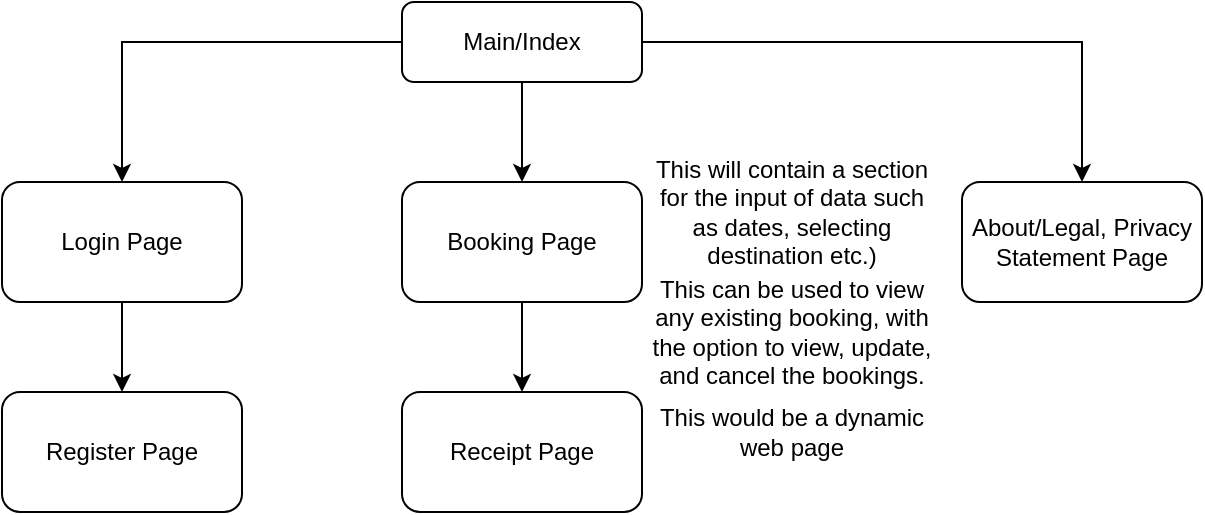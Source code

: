 <mxfile version="20.5.3" type="device"><diagram id="prlfzXxk-pBEr0M0Qo8l" name="Page-1"><mxGraphModel dx="1191" dy="875" grid="1" gridSize="10" guides="1" tooltips="1" connect="1" arrows="1" fold="1" page="1" pageScale="1" pageWidth="827" pageHeight="1169" math="0" shadow="0"><root><mxCell id="0"/><mxCell id="1" parent="0"/><mxCell id="j-ABRxOm7V3Z3y8zRtFb-4" value="" style="edgeStyle=orthogonalEdgeStyle;rounded=0;orthogonalLoop=1;jettySize=auto;html=1;" parent="1" source="j-ABRxOm7V3Z3y8zRtFb-1" target="j-ABRxOm7V3Z3y8zRtFb-2" edge="1"><mxGeometry relative="1" as="geometry"/></mxCell><mxCell id="j-ABRxOm7V3Z3y8zRtFb-6" style="edgeStyle=orthogonalEdgeStyle;rounded=0;orthogonalLoop=1;jettySize=auto;html=1;" parent="1" source="j-ABRxOm7V3Z3y8zRtFb-1" target="j-ABRxOm7V3Z3y8zRtFb-5" edge="1"><mxGeometry relative="1" as="geometry"/></mxCell><mxCell id="j-ABRxOm7V3Z3y8zRtFb-12" style="edgeStyle=orthogonalEdgeStyle;rounded=0;orthogonalLoop=1;jettySize=auto;html=1;" parent="1" source="j-ABRxOm7V3Z3y8zRtFb-1" target="j-ABRxOm7V3Z3y8zRtFb-11" edge="1"><mxGeometry relative="1" as="geometry"/></mxCell><mxCell id="j-ABRxOm7V3Z3y8zRtFb-1" value="Main/Index" style="rounded=1;whiteSpace=wrap;html=1;" parent="1" vertex="1"><mxGeometry x="320" y="150" width="120" height="40" as="geometry"/></mxCell><mxCell id="j-ABRxOm7V3Z3y8zRtFb-8" style="edgeStyle=orthogonalEdgeStyle;rounded=0;orthogonalLoop=1;jettySize=auto;html=1;" parent="1" source="j-ABRxOm7V3Z3y8zRtFb-2" target="j-ABRxOm7V3Z3y8zRtFb-7" edge="1"><mxGeometry relative="1" as="geometry"/></mxCell><mxCell id="j-ABRxOm7V3Z3y8zRtFb-2" value="Booking Page" style="rounded=1;whiteSpace=wrap;html=1;" parent="1" vertex="1"><mxGeometry x="320" y="240" width="120" height="60" as="geometry"/></mxCell><mxCell id="j-ABRxOm7V3Z3y8zRtFb-3" value="This will contain a section for the input of data such as dates, selecting destination etc.)" style="text;html=1;strokeColor=none;fillColor=none;align=center;verticalAlign=middle;whiteSpace=wrap;rounded=0;" parent="1" vertex="1"><mxGeometry x="440" y="240" width="150" height="30" as="geometry"/></mxCell><mxCell id="jHCorNA0SU-MQGoLZqoN-2" style="edgeStyle=orthogonalEdgeStyle;rounded=0;orthogonalLoop=1;jettySize=auto;html=1;" edge="1" parent="1" source="j-ABRxOm7V3Z3y8zRtFb-5" target="jHCorNA0SU-MQGoLZqoN-1"><mxGeometry relative="1" as="geometry"/></mxCell><mxCell id="j-ABRxOm7V3Z3y8zRtFb-5" value="Login Page" style="rounded=1;whiteSpace=wrap;html=1;" parent="1" vertex="1"><mxGeometry x="120" y="240" width="120" height="60" as="geometry"/></mxCell><mxCell id="j-ABRxOm7V3Z3y8zRtFb-7" value="Receipt Page" style="rounded=1;whiteSpace=wrap;html=1;" parent="1" vertex="1"><mxGeometry x="320" y="345" width="120" height="60" as="geometry"/></mxCell><mxCell id="j-ABRxOm7V3Z3y8zRtFb-10" value="This can be used to view any existing booking, with the option to view, update, and cancel the bookings." style="text;html=1;strokeColor=none;fillColor=none;align=center;verticalAlign=middle;whiteSpace=wrap;rounded=0;" parent="1" vertex="1"><mxGeometry x="440" y="300" width="150" height="30" as="geometry"/></mxCell><mxCell id="j-ABRxOm7V3Z3y8zRtFb-11" value="About/Legal, Privacy Statement Page" style="rounded=1;whiteSpace=wrap;html=1;" parent="1" vertex="1"><mxGeometry x="600" y="240" width="120" height="60" as="geometry"/></mxCell><mxCell id="j-ABRxOm7V3Z3y8zRtFb-13" value="This would be a dynamic web page" style="text;html=1;strokeColor=none;fillColor=none;align=center;verticalAlign=middle;whiteSpace=wrap;rounded=0;" parent="1" vertex="1"><mxGeometry x="440" y="350" width="150" height="30" as="geometry"/></mxCell><mxCell id="jHCorNA0SU-MQGoLZqoN-1" value="Register Page" style="rounded=1;whiteSpace=wrap;html=1;" vertex="1" parent="1"><mxGeometry x="120" y="345" width="120" height="60" as="geometry"/></mxCell></root></mxGraphModel></diagram></mxfile>